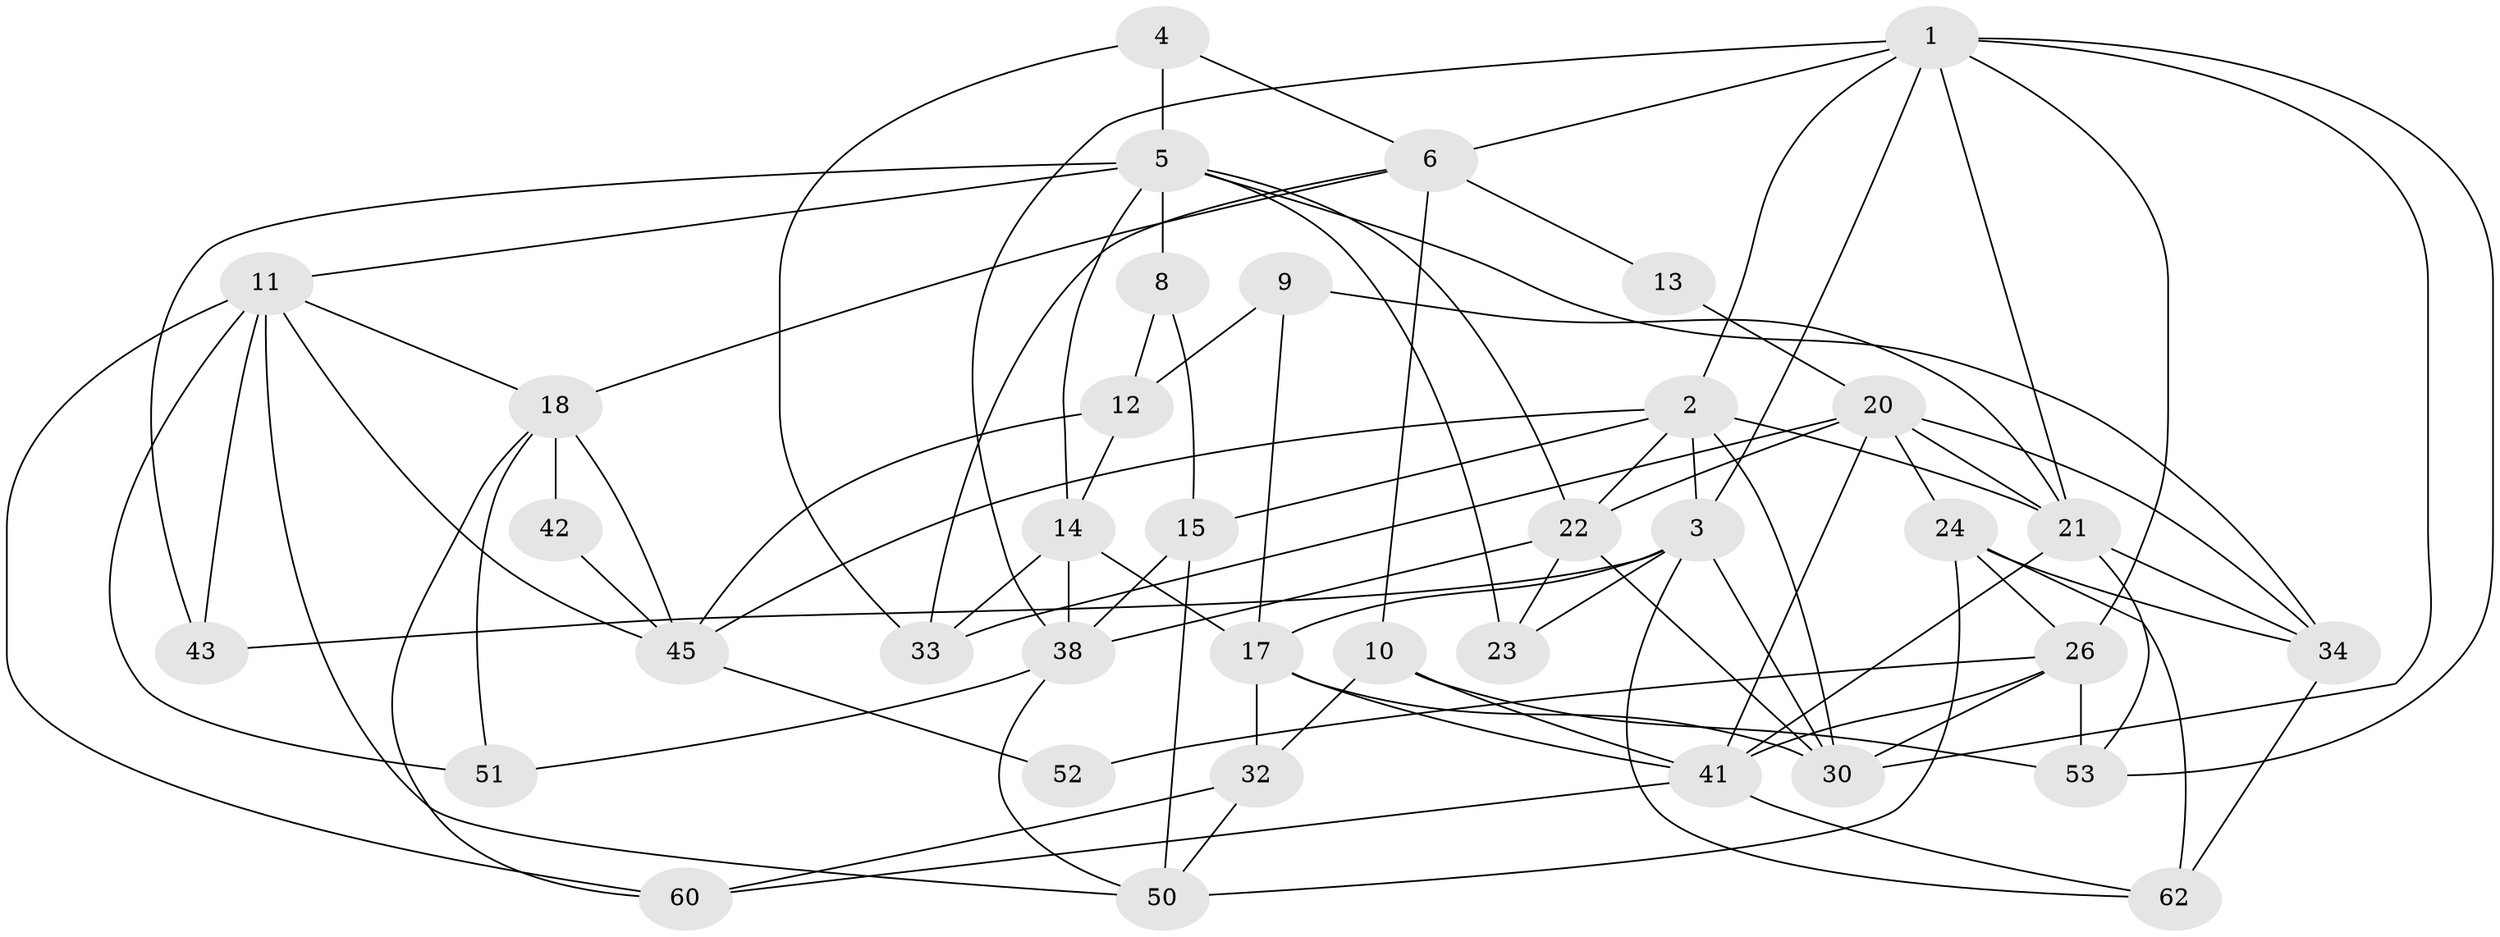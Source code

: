 // Generated by graph-tools (version 1.1) at 2025/23/03/03/25 07:23:57]
// undirected, 37 vertices, 91 edges
graph export_dot {
graph [start="1"]
  node [color=gray90,style=filled];
  1 [super="+31"];
  2 [super="+58"];
  3 [super="+37"];
  4;
  5 [super="+27"];
  6 [super="+7"];
  8;
  9;
  10 [super="+25"];
  11 [super="+29"];
  12 [super="+16"];
  13;
  14 [super="+19"];
  15 [super="+44"];
  17 [super="+28"];
  18 [super="+36"];
  20 [super="+35"];
  21 [super="+47"];
  22 [super="+40"];
  23;
  24 [super="+56"];
  26 [super="+48"];
  30 [super="+61"];
  32 [super="+39"];
  33 [super="+55"];
  34 [super="+57"];
  38 [super="+49"];
  41 [super="+46"];
  42;
  43;
  45 [super="+54"];
  50 [super="+59"];
  51;
  52;
  53;
  60;
  62;
  1 -- 21;
  1 -- 6;
  1 -- 26;
  1 -- 3;
  1 -- 53;
  1 -- 38;
  1 -- 30;
  1 -- 2;
  2 -- 45;
  2 -- 15;
  2 -- 30;
  2 -- 3;
  2 -- 22;
  2 -- 21;
  3 -- 23;
  3 -- 62;
  3 -- 43;
  3 -- 30;
  3 -- 17;
  4 -- 5;
  4 -- 33;
  4 -- 6;
  5 -- 14;
  5 -- 43;
  5 -- 11;
  5 -- 8;
  5 -- 34;
  5 -- 23;
  5 -- 22;
  6 -- 13;
  6 -- 10;
  6 -- 33;
  6 -- 18;
  8 -- 15;
  8 -- 12;
  9 -- 12;
  9 -- 21;
  9 -- 17;
  10 -- 41;
  10 -- 53;
  10 -- 32;
  11 -- 51;
  11 -- 50;
  11 -- 60;
  11 -- 43;
  11 -- 45;
  11 -- 18;
  12 -- 45 [weight=2];
  12 -- 14;
  13 -- 20;
  14 -- 17;
  14 -- 38;
  14 -- 33;
  15 -- 50;
  15 -- 38 [weight=3];
  17 -- 32;
  17 -- 41;
  17 -- 30;
  18 -- 60;
  18 -- 42;
  18 -- 45 [weight=2];
  18 -- 51;
  20 -- 24;
  20 -- 21;
  20 -- 41;
  20 -- 33;
  20 -- 34;
  20 -- 22;
  21 -- 53;
  21 -- 41;
  21 -- 34;
  22 -- 23;
  22 -- 38;
  22 -- 30 [weight=2];
  24 -- 62 [weight=2];
  24 -- 50;
  24 -- 34;
  24 -- 26;
  26 -- 52;
  26 -- 53;
  26 -- 30;
  26 -- 41;
  32 -- 60;
  32 -- 50;
  34 -- 62;
  38 -- 51;
  38 -- 50;
  41 -- 60;
  41 -- 62;
  42 -- 45;
  45 -- 52;
}
